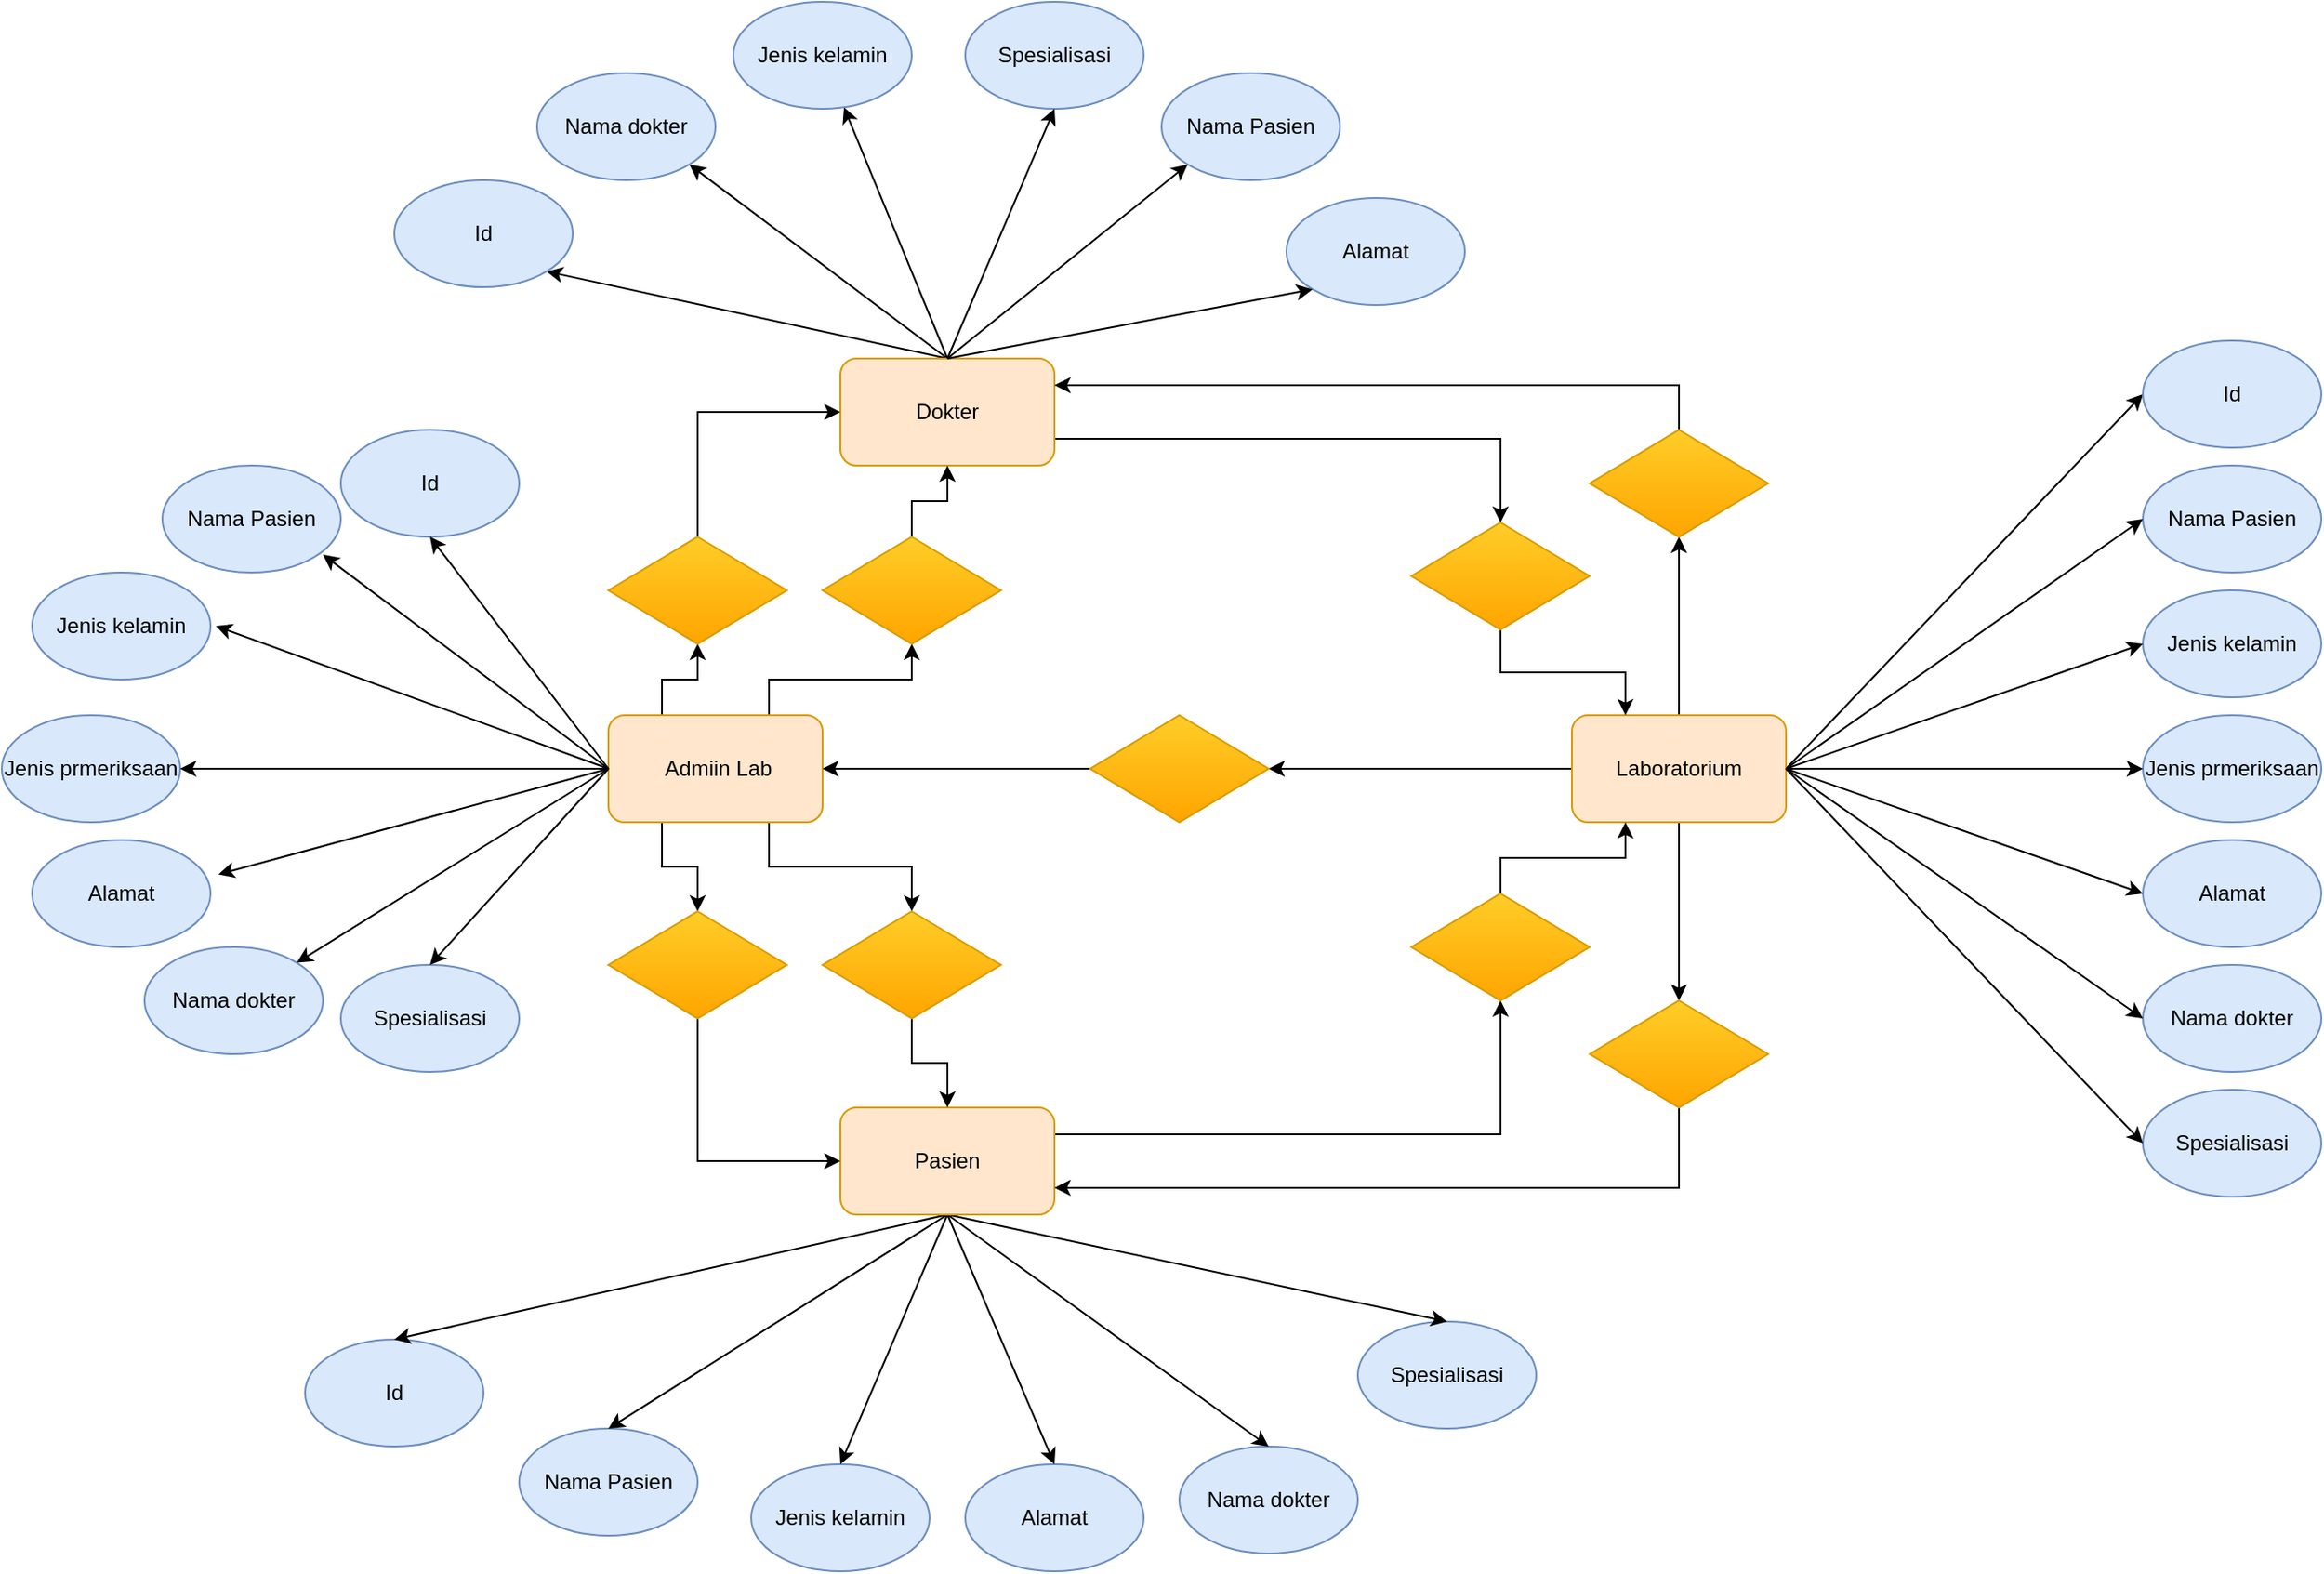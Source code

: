 <mxfile version="17.2.1" type="github">
  <diagram id="iHLHYgPbjY47wZx5P_oe" name="Page-1">
    <mxGraphModel dx="2405" dy="818" grid="1" gridSize="10" guides="1" tooltips="1" connect="1" arrows="1" fold="1" page="1" pageScale="1" pageWidth="827" pageHeight="583" math="0" shadow="0">
      <root>
        <mxCell id="0" />
        <mxCell id="1" parent="0" />
        <mxCell id="cxVUMkP61MDlI2AyrGk3-10" style="edgeStyle=none;rounded=0;orthogonalLoop=1;jettySize=auto;html=1;entryX=1;entryY=1;entryDx=0;entryDy=0;exitX=0.5;exitY=0;exitDx=0;exitDy=0;" parent="1" source="cxVUMkP61MDlI2AyrGk3-2" target="cxVUMkP61MDlI2AyrGk3-3" edge="1">
          <mxGeometry relative="1" as="geometry">
            <mxPoint x="-190" y="480" as="sourcePoint" />
          </mxGeometry>
        </mxCell>
        <mxCell id="cxVUMkP61MDlI2AyrGk3-11" style="edgeStyle=none;rounded=0;orthogonalLoop=1;jettySize=auto;html=1;exitX=0.5;exitY=0;exitDx=0;exitDy=0;" parent="1" source="cxVUMkP61MDlI2AyrGk3-2" target="cxVUMkP61MDlI2AyrGk3-5" edge="1">
          <mxGeometry relative="1" as="geometry" />
        </mxCell>
        <mxCell id="cxVUMkP61MDlI2AyrGk3-13" style="edgeStyle=none;rounded=0;orthogonalLoop=1;jettySize=auto;html=1;entryX=1;entryY=1;entryDx=0;entryDy=0;exitX=0.5;exitY=0;exitDx=0;exitDy=0;" parent="1" source="cxVUMkP61MDlI2AyrGk3-2" target="cxVUMkP61MDlI2AyrGk3-4" edge="1">
          <mxGeometry relative="1" as="geometry" />
        </mxCell>
        <mxCell id="0RntSatgc0-aN5bOcved-40" style="edgeStyle=orthogonalEdgeStyle;rounded=0;orthogonalLoop=1;jettySize=auto;html=1;exitX=1;exitY=0.75;exitDx=0;exitDy=0;entryX=0.5;entryY=0;entryDx=0;entryDy=0;" edge="1" parent="1" source="cxVUMkP61MDlI2AyrGk3-2" target="0RntSatgc0-aN5bOcved-24">
          <mxGeometry relative="1" as="geometry" />
        </mxCell>
        <mxCell id="cxVUMkP61MDlI2AyrGk3-2" value="Dokter" style="rounded=1;whiteSpace=wrap;html=1;fillColor=#ffe6cc;strokeColor=#d79b00;" parent="1" vertex="1">
          <mxGeometry x="-60" y="260" width="120" height="60" as="geometry" />
        </mxCell>
        <mxCell id="cxVUMkP61MDlI2AyrGk3-3" value="Id" style="ellipse;whiteSpace=wrap;html=1;strokeColor=#6c8ebf;fillColor=#dae8fc;" parent="1" vertex="1">
          <mxGeometry x="-310" y="160" width="100" height="60" as="geometry" />
        </mxCell>
        <mxCell id="cxVUMkP61MDlI2AyrGk3-4" value="Nama dokter" style="ellipse;whiteSpace=wrap;html=1;strokeColor=#6c8ebf;fillColor=#dae8fc;" parent="1" vertex="1">
          <mxGeometry x="-230" y="100" width="100" height="60" as="geometry" />
        </mxCell>
        <mxCell id="cxVUMkP61MDlI2AyrGk3-5" value="Jenis kelamin" style="ellipse;whiteSpace=wrap;html=1;strokeColor=#6c8ebf;fillColor=#dae8fc;" parent="1" vertex="1">
          <mxGeometry x="-120" y="60" width="100" height="60" as="geometry" />
        </mxCell>
        <mxCell id="cxVUMkP61MDlI2AyrGk3-6" value="Spesialisasi" style="ellipse;whiteSpace=wrap;html=1;strokeColor=#6c8ebf;fillColor=#dae8fc;" parent="1" vertex="1">
          <mxGeometry x="10" y="60" width="100" height="60" as="geometry" />
        </mxCell>
        <mxCell id="cxVUMkP61MDlI2AyrGk3-7" value="Nama Pasien" style="ellipse;whiteSpace=wrap;html=1;strokeColor=#6c8ebf;fillColor=#dae8fc;" parent="1" vertex="1">
          <mxGeometry x="120" y="100" width="100" height="60" as="geometry" />
        </mxCell>
        <mxCell id="cxVUMkP61MDlI2AyrGk3-8" value="Alamat" style="ellipse;whiteSpace=wrap;html=1;strokeColor=#6c8ebf;fillColor=#dae8fc;" parent="1" vertex="1">
          <mxGeometry x="190" y="170" width="100" height="60" as="geometry" />
        </mxCell>
        <mxCell id="cxVUMkP61MDlI2AyrGk3-14" style="edgeStyle=none;rounded=0;orthogonalLoop=1;jettySize=auto;html=1;exitX=0.5;exitY=0;exitDx=0;exitDy=0;entryX=0.5;entryY=1;entryDx=0;entryDy=0;exitPerimeter=0;" parent="1" source="cxVUMkP61MDlI2AyrGk3-2" target="cxVUMkP61MDlI2AyrGk3-6" edge="1">
          <mxGeometry relative="1" as="geometry">
            <mxPoint x="70" y="500" as="sourcePoint" />
            <mxPoint x="244.645" y="381.213" as="targetPoint" />
          </mxGeometry>
        </mxCell>
        <mxCell id="cxVUMkP61MDlI2AyrGk3-15" style="edgeStyle=none;rounded=0;orthogonalLoop=1;jettySize=auto;html=1;entryX=0;entryY=1;entryDx=0;entryDy=0;exitX=0.5;exitY=0;exitDx=0;exitDy=0;" parent="1" source="cxVUMkP61MDlI2AyrGk3-2" target="cxVUMkP61MDlI2AyrGk3-7" edge="1">
          <mxGeometry relative="1" as="geometry">
            <mxPoint x="60" y="520" as="sourcePoint" />
            <mxPoint x="324.645" y="431.213" as="targetPoint" />
          </mxGeometry>
        </mxCell>
        <mxCell id="cxVUMkP61MDlI2AyrGk3-16" style="edgeStyle=none;rounded=0;orthogonalLoop=1;jettySize=auto;html=1;entryX=0;entryY=1;entryDx=0;entryDy=0;exitX=0.5;exitY=0;exitDx=0;exitDy=0;" parent="1" source="cxVUMkP61MDlI2AyrGk3-2" target="cxVUMkP61MDlI2AyrGk3-8" edge="1">
          <mxGeometry relative="1" as="geometry">
            <mxPoint x="70" y="535" as="sourcePoint" />
            <mxPoint x="388.645" y="491.213" as="targetPoint" />
          </mxGeometry>
        </mxCell>
        <mxCell id="vjFO8v-adFQgh8sJvRri-3" value="Id" style="ellipse;whiteSpace=wrap;html=1;strokeColor=#6c8ebf;fillColor=#dae8fc;" parent="1" vertex="1">
          <mxGeometry x="-360" y="810" width="100" height="60" as="geometry" />
        </mxCell>
        <mxCell id="vjFO8v-adFQgh8sJvRri-4" value="Nama dokter" style="ellipse;whiteSpace=wrap;html=1;strokeColor=#6c8ebf;fillColor=#dae8fc;" parent="1" vertex="1">
          <mxGeometry x="130" y="870" width="100" height="60" as="geometry" />
        </mxCell>
        <mxCell id="vjFO8v-adFQgh8sJvRri-5" value="Jenis kelamin" style="ellipse;whiteSpace=wrap;html=1;strokeColor=#6c8ebf;fillColor=#dae8fc;" parent="1" vertex="1">
          <mxGeometry x="-110" y="880" width="100" height="60" as="geometry" />
        </mxCell>
        <mxCell id="vjFO8v-adFQgh8sJvRri-6" value="Nama Pasien" style="ellipse;whiteSpace=wrap;html=1;strokeColor=#6c8ebf;fillColor=#dae8fc;" parent="1" vertex="1">
          <mxGeometry x="-240" y="860" width="100" height="60" as="geometry" />
        </mxCell>
        <mxCell id="vjFO8v-adFQgh8sJvRri-7" value="Alamat" style="ellipse;whiteSpace=wrap;html=1;strokeColor=#6c8ebf;fillColor=#dae8fc;" parent="1" vertex="1">
          <mxGeometry x="10" y="880" width="100" height="60" as="geometry" />
        </mxCell>
        <mxCell id="vjFO8v-adFQgh8sJvRri-8" value="Spesialisasi" style="ellipse;whiteSpace=wrap;html=1;strokeColor=#6c8ebf;fillColor=#dae8fc;" parent="1" vertex="1">
          <mxGeometry x="230" y="800" width="100" height="60" as="geometry" />
        </mxCell>
        <mxCell id="vjFO8v-adFQgh8sJvRri-10" style="edgeStyle=none;rounded=0;orthogonalLoop=1;jettySize=auto;html=1;entryX=0.5;entryY=0;entryDx=0;entryDy=0;exitX=0.5;exitY=1;exitDx=0;exitDy=0;" parent="1" source="vjFO8v-adFQgh8sJvRri-1" target="vjFO8v-adFQgh8sJvRri-3" edge="1">
          <mxGeometry relative="1" as="geometry">
            <mxPoint x="-170" y="290" as="sourcePoint" />
            <mxPoint x="-404.645" y="231.213" as="targetPoint" />
          </mxGeometry>
        </mxCell>
        <mxCell id="vjFO8v-adFQgh8sJvRri-11" style="edgeStyle=none;rounded=0;orthogonalLoop=1;jettySize=auto;html=1;entryX=0.5;entryY=0;entryDx=0;entryDy=0;exitX=0.5;exitY=1;exitDx=0;exitDy=0;" parent="1" source="vjFO8v-adFQgh8sJvRri-1" target="vjFO8v-adFQgh8sJvRri-6" edge="1">
          <mxGeometry relative="1" as="geometry">
            <mxPoint x="80" y="470" as="sourcePoint" />
            <mxPoint x="-240" y="620" as="targetPoint" />
          </mxGeometry>
        </mxCell>
        <mxCell id="vjFO8v-adFQgh8sJvRri-12" style="edgeStyle=none;rounded=0;orthogonalLoop=1;jettySize=auto;html=1;entryX=0.5;entryY=0;entryDx=0;entryDy=0;exitX=0.5;exitY=1;exitDx=0;exitDy=0;" parent="1" target="vjFO8v-adFQgh8sJvRri-5" edge="1" source="vjFO8v-adFQgh8sJvRri-1">
          <mxGeometry relative="1" as="geometry">
            <mxPoint x="70" y="460" as="sourcePoint" />
            <mxPoint x="-84.645" y="628.787" as="targetPoint" />
          </mxGeometry>
        </mxCell>
        <mxCell id="vjFO8v-adFQgh8sJvRri-13" style="edgeStyle=none;rounded=0;orthogonalLoop=1;jettySize=auto;html=1;entryX=0.5;entryY=0;entryDx=0;entryDy=0;startArrow=none;exitX=0.5;exitY=1;exitDx=0;exitDy=0;" parent="1" target="vjFO8v-adFQgh8sJvRri-7" edge="1" source="vjFO8v-adFQgh8sJvRri-1">
          <mxGeometry relative="1" as="geometry">
            <mxPoint y="570" as="sourcePoint" />
            <mxPoint y="620" as="targetPoint" />
          </mxGeometry>
        </mxCell>
        <mxCell id="vjFO8v-adFQgh8sJvRri-14" style="edgeStyle=none;rounded=0;orthogonalLoop=1;jettySize=auto;html=1;entryX=0.5;entryY=0;entryDx=0;entryDy=0;exitX=0.5;exitY=1;exitDx=0;exitDy=0;" parent="1" source="vjFO8v-adFQgh8sJvRri-1" target="vjFO8v-adFQgh8sJvRri-4" edge="1">
          <mxGeometry relative="1" as="geometry">
            <mxPoint x="80" y="470" as="sourcePoint" />
            <mxPoint x="130" y="620" as="targetPoint" />
          </mxGeometry>
        </mxCell>
        <mxCell id="vjFO8v-adFQgh8sJvRri-15" style="edgeStyle=none;rounded=0;orthogonalLoop=1;jettySize=auto;html=1;entryX=0.5;entryY=0;entryDx=0;entryDy=0;exitX=0.5;exitY=1;exitDx=0;exitDy=0;" parent="1" target="vjFO8v-adFQgh8sJvRri-8" edge="1" source="vjFO8v-adFQgh8sJvRri-1">
          <mxGeometry relative="1" as="geometry">
            <mxPoint x="-90" y="580" as="sourcePoint" />
            <mxPoint x="250" y="620" as="targetPoint" />
          </mxGeometry>
        </mxCell>
        <mxCell id="vjFO8v-adFQgh8sJvRri-25" style="edgeStyle=none;rounded=0;orthogonalLoop=1;jettySize=auto;html=1;exitX=1;exitY=0.5;exitDx=0;exitDy=0;entryX=0;entryY=0.5;entryDx=0;entryDy=0;" parent="1" source="vjFO8v-adFQgh8sJvRri-16" target="vjFO8v-adFQgh8sJvRri-17" edge="1">
          <mxGeometry relative="1" as="geometry" />
        </mxCell>
        <mxCell id="0RntSatgc0-aN5bOcved-36" style="edgeStyle=orthogonalEdgeStyle;rounded=0;orthogonalLoop=1;jettySize=auto;html=1;exitX=0;exitY=0.5;exitDx=0;exitDy=0;entryX=1;entryY=0.5;entryDx=0;entryDy=0;" edge="1" parent="1" source="vjFO8v-adFQgh8sJvRri-16" target="0RntSatgc0-aN5bOcved-28">
          <mxGeometry relative="1" as="geometry" />
        </mxCell>
        <mxCell id="0RntSatgc0-aN5bOcved-57" style="edgeStyle=orthogonalEdgeStyle;rounded=0;orthogonalLoop=1;jettySize=auto;html=1;exitX=0.5;exitY=0;exitDx=0;exitDy=0;entryX=0.5;entryY=1;entryDx=0;entryDy=0;" edge="1" parent="1" source="vjFO8v-adFQgh8sJvRri-16" target="qoLSQtp-JNuHsqUCEsZC-1">
          <mxGeometry relative="1" as="geometry" />
        </mxCell>
        <mxCell id="0RntSatgc0-aN5bOcved-59" style="edgeStyle=orthogonalEdgeStyle;rounded=0;orthogonalLoop=1;jettySize=auto;html=1;exitX=0.5;exitY=1;exitDx=0;exitDy=0;entryX=0.5;entryY=0;entryDx=0;entryDy=0;" edge="1" parent="1" source="vjFO8v-adFQgh8sJvRri-16" target="0RntSatgc0-aN5bOcved-26">
          <mxGeometry relative="1" as="geometry" />
        </mxCell>
        <mxCell id="vjFO8v-adFQgh8sJvRri-16" value="Laboratorium" style="rounded=1;whiteSpace=wrap;html=1;fillColor=#ffe6cc;strokeColor=#d79b00;" parent="1" vertex="1">
          <mxGeometry x="350" y="460" width="120" height="60" as="geometry" />
        </mxCell>
        <mxCell id="vjFO8v-adFQgh8sJvRri-17" value="Id" style="ellipse;whiteSpace=wrap;html=1;strokeColor=#6c8ebf;fillColor=#dae8fc;" parent="1" vertex="1">
          <mxGeometry x="670" y="250" width="100" height="60" as="geometry" />
        </mxCell>
        <mxCell id="vjFO8v-adFQgh8sJvRri-18" value="Nama Pasien" style="ellipse;whiteSpace=wrap;html=1;strokeColor=#6c8ebf;fillColor=#dae8fc;" parent="1" vertex="1">
          <mxGeometry x="670" y="320" width="100" height="60" as="geometry" />
        </mxCell>
        <mxCell id="vjFO8v-adFQgh8sJvRri-19" value="Jenis kelamin" style="ellipse;whiteSpace=wrap;html=1;strokeColor=#6c8ebf;fillColor=#dae8fc;" parent="1" vertex="1">
          <mxGeometry x="670" y="390" width="100" height="60" as="geometry" />
        </mxCell>
        <mxCell id="vjFO8v-adFQgh8sJvRri-20" value="Jenis prmeriksaan" style="ellipse;whiteSpace=wrap;html=1;strokeColor=#6c8ebf;fillColor=#dae8fc;" parent="1" vertex="1">
          <mxGeometry x="670" y="460" width="100" height="60" as="geometry" />
        </mxCell>
        <mxCell id="vjFO8v-adFQgh8sJvRri-21" value="Alamat" style="ellipse;whiteSpace=wrap;html=1;strokeColor=#6c8ebf;fillColor=#dae8fc;" parent="1" vertex="1">
          <mxGeometry x="670" y="530" width="100" height="60" as="geometry" />
        </mxCell>
        <mxCell id="vjFO8v-adFQgh8sJvRri-22" value="Nama dokter" style="ellipse;whiteSpace=wrap;html=1;strokeColor=#6c8ebf;fillColor=#dae8fc;" parent="1" vertex="1">
          <mxGeometry x="670" y="600" width="100" height="60" as="geometry" />
        </mxCell>
        <mxCell id="vjFO8v-adFQgh8sJvRri-23" value="Spesialisasi" style="ellipse;whiteSpace=wrap;html=1;strokeColor=#6c8ebf;fillColor=#dae8fc;" parent="1" vertex="1">
          <mxGeometry x="670" y="670" width="100" height="60" as="geometry" />
        </mxCell>
        <mxCell id="vjFO8v-adFQgh8sJvRri-26" style="edgeStyle=none;rounded=0;orthogonalLoop=1;jettySize=auto;html=1;exitX=1;exitY=0.5;exitDx=0;exitDy=0;entryX=0;entryY=0.5;entryDx=0;entryDy=0;" parent="1" source="vjFO8v-adFQgh8sJvRri-16" target="vjFO8v-adFQgh8sJvRri-18" edge="1">
          <mxGeometry relative="1" as="geometry">
            <mxPoint x="540" y="380" as="sourcePoint" />
            <mxPoint x="680.0" y="130" as="targetPoint" />
          </mxGeometry>
        </mxCell>
        <mxCell id="vjFO8v-adFQgh8sJvRri-27" style="edgeStyle=none;rounded=0;orthogonalLoop=1;jettySize=auto;html=1;exitX=1;exitY=0.5;exitDx=0;exitDy=0;entryX=0;entryY=0.5;entryDx=0;entryDy=0;" parent="1" source="vjFO8v-adFQgh8sJvRri-16" target="vjFO8v-adFQgh8sJvRri-19" edge="1">
          <mxGeometry relative="1" as="geometry">
            <mxPoint x="540" y="380" as="sourcePoint" />
            <mxPoint x="680.0" y="210" as="targetPoint" />
          </mxGeometry>
        </mxCell>
        <mxCell id="vjFO8v-adFQgh8sJvRri-28" style="edgeStyle=none;rounded=0;orthogonalLoop=1;jettySize=auto;html=1;exitX=1;exitY=0.5;exitDx=0;exitDy=0;entryX=0;entryY=0.5;entryDx=0;entryDy=0;" parent="1" source="vjFO8v-adFQgh8sJvRri-16" target="vjFO8v-adFQgh8sJvRri-20" edge="1">
          <mxGeometry relative="1" as="geometry">
            <mxPoint x="540" y="380" as="sourcePoint" />
            <mxPoint x="680.0" y="290" as="targetPoint" />
          </mxGeometry>
        </mxCell>
        <mxCell id="vjFO8v-adFQgh8sJvRri-29" style="edgeStyle=none;rounded=0;orthogonalLoop=1;jettySize=auto;html=1;entryX=0;entryY=0.5;entryDx=0;entryDy=0;" parent="1" target="vjFO8v-adFQgh8sJvRri-21" edge="1">
          <mxGeometry relative="1" as="geometry">
            <mxPoint x="470" y="490" as="sourcePoint" />
            <mxPoint x="680.0" y="370" as="targetPoint" />
          </mxGeometry>
        </mxCell>
        <mxCell id="vjFO8v-adFQgh8sJvRri-30" style="edgeStyle=none;rounded=0;orthogonalLoop=1;jettySize=auto;html=1;entryX=0;entryY=0.5;entryDx=0;entryDy=0;exitX=1;exitY=0.5;exitDx=0;exitDy=0;" parent="1" target="vjFO8v-adFQgh8sJvRri-22" edge="1" source="vjFO8v-adFQgh8sJvRri-16">
          <mxGeometry relative="1" as="geometry">
            <mxPoint x="480" y="440" as="sourcePoint" />
            <mxPoint x="680.0" y="454" as="targetPoint" />
          </mxGeometry>
        </mxCell>
        <mxCell id="vjFO8v-adFQgh8sJvRri-31" style="edgeStyle=none;rounded=0;orthogonalLoop=1;jettySize=auto;html=1;entryX=0;entryY=0.5;entryDx=0;entryDy=0;exitX=1;exitY=0.5;exitDx=0;exitDy=0;" parent="1" target="vjFO8v-adFQgh8sJvRri-23" edge="1" source="vjFO8v-adFQgh8sJvRri-16">
          <mxGeometry relative="1" as="geometry">
            <mxPoint x="480" y="440" as="sourcePoint" />
            <mxPoint x="680.0" y="530" as="targetPoint" />
          </mxGeometry>
        </mxCell>
        <mxCell id="0RntSatgc0-aN5bOcved-58" style="edgeStyle=orthogonalEdgeStyle;rounded=0;orthogonalLoop=1;jettySize=auto;html=1;exitX=0.5;exitY=0;exitDx=0;exitDy=0;entryX=1;entryY=0.25;entryDx=0;entryDy=0;" edge="1" parent="1" source="qoLSQtp-JNuHsqUCEsZC-1" target="cxVUMkP61MDlI2AyrGk3-2">
          <mxGeometry relative="1" as="geometry" />
        </mxCell>
        <mxCell id="qoLSQtp-JNuHsqUCEsZC-1" value="" style="rhombus;whiteSpace=wrap;html=1;fillColor=#ffcd28;strokeColor=#d79b00;gradientColor=#ffa500;" parent="1" vertex="1">
          <mxGeometry x="360" y="300" width="100" height="60" as="geometry" />
        </mxCell>
        <mxCell id="0RntSatgc0-aN5bOcved-52" style="edgeStyle=orthogonalEdgeStyle;rounded=0;orthogonalLoop=1;jettySize=auto;html=1;exitX=1;exitY=0.25;exitDx=0;exitDy=0;entryX=0.5;entryY=1;entryDx=0;entryDy=0;" edge="1" parent="1" source="vjFO8v-adFQgh8sJvRri-1" target="0RntSatgc0-aN5bOcved-25">
          <mxGeometry relative="1" as="geometry">
            <mxPoint x="320" y="650" as="targetPoint" />
          </mxGeometry>
        </mxCell>
        <mxCell id="vjFO8v-adFQgh8sJvRri-1" value="Pasien" style="rounded=1;whiteSpace=wrap;html=1;fillColor=#ffe6cc;strokeColor=#d79b00;" parent="1" vertex="1">
          <mxGeometry x="-60" y="680" width="120" height="60" as="geometry" />
        </mxCell>
        <mxCell id="0RntSatgc0-aN5bOcved-42" style="edgeStyle=orthogonalEdgeStyle;rounded=0;orthogonalLoop=1;jettySize=auto;html=1;exitX=0.75;exitY=1;exitDx=0;exitDy=0;entryX=0.5;entryY=0;entryDx=0;entryDy=0;" edge="1" parent="1" source="0RntSatgc0-aN5bOcved-5" target="0RntSatgc0-aN5bOcved-32">
          <mxGeometry relative="1" as="geometry" />
        </mxCell>
        <mxCell id="0RntSatgc0-aN5bOcved-45" style="edgeStyle=orthogonalEdgeStyle;rounded=0;orthogonalLoop=1;jettySize=auto;html=1;exitX=0.25;exitY=1;exitDx=0;exitDy=0;entryX=0.5;entryY=0;entryDx=0;entryDy=0;" edge="1" parent="1" source="0RntSatgc0-aN5bOcved-5" target="0RntSatgc0-aN5bOcved-29">
          <mxGeometry relative="1" as="geometry" />
        </mxCell>
        <mxCell id="0RntSatgc0-aN5bOcved-48" style="edgeStyle=orthogonalEdgeStyle;rounded=0;orthogonalLoop=1;jettySize=auto;html=1;exitX=0.25;exitY=0;exitDx=0;exitDy=0;entryX=0.5;entryY=1;entryDx=0;entryDy=0;" edge="1" parent="1" source="0RntSatgc0-aN5bOcved-5" target="0RntSatgc0-aN5bOcved-30">
          <mxGeometry relative="1" as="geometry" />
        </mxCell>
        <mxCell id="0RntSatgc0-aN5bOcved-50" style="edgeStyle=orthogonalEdgeStyle;rounded=0;orthogonalLoop=1;jettySize=auto;html=1;exitX=0.75;exitY=0;exitDx=0;exitDy=0;" edge="1" parent="1" source="0RntSatgc0-aN5bOcved-5" target="0RntSatgc0-aN5bOcved-31">
          <mxGeometry relative="1" as="geometry" />
        </mxCell>
        <mxCell id="0RntSatgc0-aN5bOcved-5" value="&amp;nbsp;Admiin Lab" style="rounded=1;whiteSpace=wrap;html=1;fillColor=#ffe6cc;strokeColor=#d79b00;" vertex="1" parent="1">
          <mxGeometry x="-190" y="460" width="120" height="60" as="geometry" />
        </mxCell>
        <mxCell id="0RntSatgc0-aN5bOcved-6" value="Id" style="ellipse;whiteSpace=wrap;html=1;strokeColor=#6c8ebf;fillColor=#dae8fc;" vertex="1" parent="1">
          <mxGeometry x="-340" y="300" width="100" height="60" as="geometry" />
        </mxCell>
        <mxCell id="0RntSatgc0-aN5bOcved-7" value="Nama Pasien" style="ellipse;whiteSpace=wrap;html=1;strokeColor=#6c8ebf;fillColor=#dae8fc;" vertex="1" parent="1">
          <mxGeometry x="-440" y="320" width="100" height="60" as="geometry" />
        </mxCell>
        <mxCell id="0RntSatgc0-aN5bOcved-8" value="Jenis kelamin" style="ellipse;whiteSpace=wrap;html=1;strokeColor=#6c8ebf;fillColor=#dae8fc;" vertex="1" parent="1">
          <mxGeometry x="-513" y="380" width="100" height="60" as="geometry" />
        </mxCell>
        <mxCell id="0RntSatgc0-aN5bOcved-9" value="Jenis prmeriksaan" style="ellipse;whiteSpace=wrap;html=1;strokeColor=#6c8ebf;fillColor=#dae8fc;" vertex="1" parent="1">
          <mxGeometry x="-530" y="460" width="100" height="60" as="geometry" />
        </mxCell>
        <mxCell id="0RntSatgc0-aN5bOcved-10" value="Alamat" style="ellipse;whiteSpace=wrap;html=1;strokeColor=#6c8ebf;fillColor=#dae8fc;" vertex="1" parent="1">
          <mxGeometry x="-513" y="530" width="100" height="60" as="geometry" />
        </mxCell>
        <mxCell id="0RntSatgc0-aN5bOcved-11" value="Nama dokter" style="ellipse;whiteSpace=wrap;html=1;strokeColor=#6c8ebf;fillColor=#dae8fc;" vertex="1" parent="1">
          <mxGeometry x="-450" y="590" width="100" height="60" as="geometry" />
        </mxCell>
        <mxCell id="0RntSatgc0-aN5bOcved-12" value="Spesialisasi" style="ellipse;whiteSpace=wrap;html=1;strokeColor=#6c8ebf;fillColor=#dae8fc;" vertex="1" parent="1">
          <mxGeometry x="-340" y="600" width="100" height="60" as="geometry" />
        </mxCell>
        <mxCell id="0RntSatgc0-aN5bOcved-17" style="edgeStyle=none;rounded=0;orthogonalLoop=1;jettySize=auto;html=1;entryX=0.5;entryY=1;entryDx=0;entryDy=0;" edge="1" parent="1" target="0RntSatgc0-aN5bOcved-6">
          <mxGeometry relative="1" as="geometry">
            <mxPoint x="-190" y="490" as="sourcePoint" />
            <mxPoint x="-359.996" y="370.001" as="targetPoint" />
          </mxGeometry>
        </mxCell>
        <mxCell id="0RntSatgc0-aN5bOcved-18" style="edgeStyle=none;rounded=0;orthogonalLoop=1;jettySize=auto;html=1;entryX=0.5;entryY=1;entryDx=0;entryDy=0;" edge="1" parent="1">
          <mxGeometry relative="1" as="geometry">
            <mxPoint x="-190" y="490" as="sourcePoint" />
            <mxPoint x="-350" y="370" as="targetPoint" />
          </mxGeometry>
        </mxCell>
        <mxCell id="0RntSatgc0-aN5bOcved-19" style="edgeStyle=none;rounded=0;orthogonalLoop=1;jettySize=auto;html=1;entryX=0.5;entryY=1;entryDx=0;entryDy=0;exitX=0;exitY=0.5;exitDx=0;exitDy=0;" edge="1" parent="1" source="0RntSatgc0-aN5bOcved-5">
          <mxGeometry relative="1" as="geometry">
            <mxPoint x="-250" y="530" as="sourcePoint" />
            <mxPoint x="-410" y="410" as="targetPoint" />
            <Array as="points" />
          </mxGeometry>
        </mxCell>
        <mxCell id="0RntSatgc0-aN5bOcved-20" style="edgeStyle=none;rounded=0;orthogonalLoop=1;jettySize=auto;html=1;entryX=1;entryY=0.5;entryDx=0;entryDy=0;" edge="1" parent="1" target="0RntSatgc0-aN5bOcved-9">
          <mxGeometry relative="1" as="geometry">
            <mxPoint x="-190" y="490" as="sourcePoint" />
            <mxPoint x="-400.0" y="420" as="targetPoint" />
            <Array as="points" />
          </mxGeometry>
        </mxCell>
        <mxCell id="0RntSatgc0-aN5bOcved-21" style="edgeStyle=none;rounded=0;orthogonalLoop=1;jettySize=auto;html=1;entryX=1.044;entryY=0.321;entryDx=0;entryDy=0;entryPerimeter=0;exitX=0;exitY=0.5;exitDx=0;exitDy=0;" edge="1" parent="1" source="0RntSatgc0-aN5bOcved-5" target="0RntSatgc0-aN5bOcved-10">
          <mxGeometry relative="1" as="geometry">
            <mxPoint x="-180" y="510" as="sourcePoint" />
            <mxPoint x="-420.0" y="510" as="targetPoint" />
            <Array as="points" />
          </mxGeometry>
        </mxCell>
        <mxCell id="0RntSatgc0-aN5bOcved-22" style="edgeStyle=none;rounded=0;orthogonalLoop=1;jettySize=auto;html=1;entryX=1;entryY=0;entryDx=0;entryDy=0;" edge="1" parent="1" target="0RntSatgc0-aN5bOcved-11">
          <mxGeometry relative="1" as="geometry">
            <mxPoint x="-190" y="490" as="sourcePoint" />
            <mxPoint x="-398.6" y="559.26" as="targetPoint" />
            <Array as="points" />
          </mxGeometry>
        </mxCell>
        <mxCell id="0RntSatgc0-aN5bOcved-23" style="edgeStyle=none;rounded=0;orthogonalLoop=1;jettySize=auto;html=1;entryX=0.5;entryY=0;entryDx=0;entryDy=0;" edge="1" parent="1" target="0RntSatgc0-aN5bOcved-12">
          <mxGeometry relative="1" as="geometry">
            <mxPoint x="-190" y="490" as="sourcePoint" />
            <mxPoint x="-354.426" y="608.919" as="targetPoint" />
            <Array as="points" />
          </mxGeometry>
        </mxCell>
        <mxCell id="0RntSatgc0-aN5bOcved-41" style="edgeStyle=orthogonalEdgeStyle;rounded=0;orthogonalLoop=1;jettySize=auto;html=1;exitX=0.5;exitY=1;exitDx=0;exitDy=0;entryX=0.25;entryY=0;entryDx=0;entryDy=0;" edge="1" parent="1" source="0RntSatgc0-aN5bOcved-24" target="vjFO8v-adFQgh8sJvRri-16">
          <mxGeometry relative="1" as="geometry" />
        </mxCell>
        <mxCell id="0RntSatgc0-aN5bOcved-24" value="" style="rhombus;whiteSpace=wrap;html=1;fillColor=#ffcd28;strokeColor=#d79b00;gradientColor=#ffa500;" vertex="1" parent="1">
          <mxGeometry x="260" y="352" width="100" height="60" as="geometry" />
        </mxCell>
        <mxCell id="0RntSatgc0-aN5bOcved-54" style="edgeStyle=orthogonalEdgeStyle;rounded=0;orthogonalLoop=1;jettySize=auto;html=1;exitX=0.5;exitY=0;exitDx=0;exitDy=0;entryX=0.25;entryY=1;entryDx=0;entryDy=0;" edge="1" parent="1" source="0RntSatgc0-aN5bOcved-25" target="vjFO8v-adFQgh8sJvRri-16">
          <mxGeometry relative="1" as="geometry" />
        </mxCell>
        <mxCell id="0RntSatgc0-aN5bOcved-25" value="" style="rhombus;whiteSpace=wrap;html=1;fillColor=#ffcd28;strokeColor=#d79b00;gradientColor=#ffa500;" vertex="1" parent="1">
          <mxGeometry x="260" y="560" width="100" height="60" as="geometry" />
        </mxCell>
        <mxCell id="0RntSatgc0-aN5bOcved-60" style="edgeStyle=orthogonalEdgeStyle;rounded=0;orthogonalLoop=1;jettySize=auto;html=1;exitX=0.5;exitY=1;exitDx=0;exitDy=0;entryX=1;entryY=0.75;entryDx=0;entryDy=0;" edge="1" parent="1" source="0RntSatgc0-aN5bOcved-26" target="vjFO8v-adFQgh8sJvRri-1">
          <mxGeometry relative="1" as="geometry" />
        </mxCell>
        <mxCell id="0RntSatgc0-aN5bOcved-26" value="" style="rhombus;whiteSpace=wrap;html=1;fillColor=#ffcd28;strokeColor=#d79b00;gradientColor=#ffa500;" vertex="1" parent="1">
          <mxGeometry x="360" y="620" width="100" height="60" as="geometry" />
        </mxCell>
        <mxCell id="0RntSatgc0-aN5bOcved-37" style="edgeStyle=orthogonalEdgeStyle;rounded=0;orthogonalLoop=1;jettySize=auto;html=1;exitX=0;exitY=0.5;exitDx=0;exitDy=0;entryX=1;entryY=0.5;entryDx=0;entryDy=0;" edge="1" parent="1" source="0RntSatgc0-aN5bOcved-28" target="0RntSatgc0-aN5bOcved-5">
          <mxGeometry relative="1" as="geometry" />
        </mxCell>
        <mxCell id="0RntSatgc0-aN5bOcved-28" value="" style="rhombus;whiteSpace=wrap;html=1;fillColor=#ffcd28;strokeColor=#d79b00;gradientColor=#ffa500;" vertex="1" parent="1">
          <mxGeometry x="80" y="460" width="100" height="60" as="geometry" />
        </mxCell>
        <mxCell id="0RntSatgc0-aN5bOcved-47" style="edgeStyle=orthogonalEdgeStyle;rounded=0;orthogonalLoop=1;jettySize=auto;html=1;exitX=0.5;exitY=1;exitDx=0;exitDy=0;entryX=0;entryY=0.5;entryDx=0;entryDy=0;" edge="1" parent="1" source="0RntSatgc0-aN5bOcved-29" target="vjFO8v-adFQgh8sJvRri-1">
          <mxGeometry relative="1" as="geometry" />
        </mxCell>
        <mxCell id="0RntSatgc0-aN5bOcved-29" value="" style="rhombus;whiteSpace=wrap;html=1;fillColor=#ffcd28;strokeColor=#d79b00;gradientColor=#ffa500;" vertex="1" parent="1">
          <mxGeometry x="-190" y="570" width="100" height="60" as="geometry" />
        </mxCell>
        <mxCell id="0RntSatgc0-aN5bOcved-49" style="edgeStyle=orthogonalEdgeStyle;rounded=0;orthogonalLoop=1;jettySize=auto;html=1;exitX=0.5;exitY=0;exitDx=0;exitDy=0;entryX=0;entryY=0.5;entryDx=0;entryDy=0;" edge="1" parent="1" source="0RntSatgc0-aN5bOcved-30" target="cxVUMkP61MDlI2AyrGk3-2">
          <mxGeometry relative="1" as="geometry" />
        </mxCell>
        <mxCell id="0RntSatgc0-aN5bOcved-30" value="" style="rhombus;whiteSpace=wrap;html=1;fillColor=#ffcd28;strokeColor=#d79b00;gradientColor=#ffa500;" vertex="1" parent="1">
          <mxGeometry x="-190" y="360" width="100" height="60" as="geometry" />
        </mxCell>
        <mxCell id="0RntSatgc0-aN5bOcved-51" style="edgeStyle=orthogonalEdgeStyle;rounded=0;orthogonalLoop=1;jettySize=auto;html=1;exitX=0.5;exitY=0;exitDx=0;exitDy=0;entryX=0.5;entryY=1;entryDx=0;entryDy=0;" edge="1" parent="1" source="0RntSatgc0-aN5bOcved-31" target="cxVUMkP61MDlI2AyrGk3-2">
          <mxGeometry relative="1" as="geometry" />
        </mxCell>
        <mxCell id="0RntSatgc0-aN5bOcved-31" value="" style="rhombus;whiteSpace=wrap;html=1;fillColor=#ffcd28;strokeColor=#d79b00;gradientColor=#ffa500;" vertex="1" parent="1">
          <mxGeometry x="-70" y="360" width="100" height="60" as="geometry" />
        </mxCell>
        <mxCell id="0RntSatgc0-aN5bOcved-43" style="edgeStyle=orthogonalEdgeStyle;rounded=0;orthogonalLoop=1;jettySize=auto;html=1;exitX=0.5;exitY=1;exitDx=0;exitDy=0;entryX=0.5;entryY=0;entryDx=0;entryDy=0;" edge="1" parent="1" source="0RntSatgc0-aN5bOcved-32" target="vjFO8v-adFQgh8sJvRri-1">
          <mxGeometry relative="1" as="geometry" />
        </mxCell>
        <mxCell id="0RntSatgc0-aN5bOcved-32" value="" style="rhombus;whiteSpace=wrap;html=1;fillColor=#ffcd28;strokeColor=#d79b00;gradientColor=#ffa500;" vertex="1" parent="1">
          <mxGeometry x="-70" y="570" width="100" height="60" as="geometry" />
        </mxCell>
      </root>
    </mxGraphModel>
  </diagram>
</mxfile>
